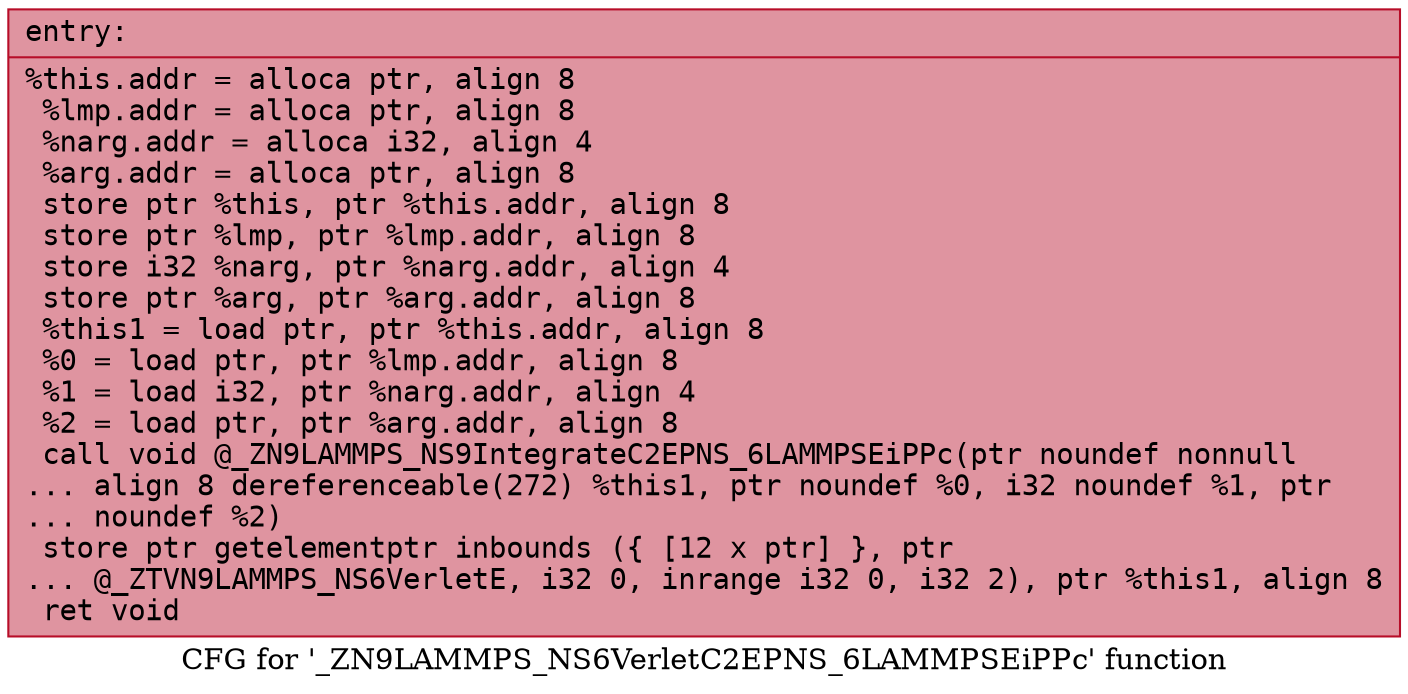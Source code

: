 digraph "CFG for '_ZN9LAMMPS_NS6VerletC2EPNS_6LAMMPSEiPPc' function" {
	label="CFG for '_ZN9LAMMPS_NS6VerletC2EPNS_6LAMMPSEiPPc' function";

	Node0x55f5612531e0 [shape=record,color="#b70d28ff", style=filled, fillcolor="#b70d2870" fontname="Courier",label="{entry:\l|  %this.addr = alloca ptr, align 8\l  %lmp.addr = alloca ptr, align 8\l  %narg.addr = alloca i32, align 4\l  %arg.addr = alloca ptr, align 8\l  store ptr %this, ptr %this.addr, align 8\l  store ptr %lmp, ptr %lmp.addr, align 8\l  store i32 %narg, ptr %narg.addr, align 4\l  store ptr %arg, ptr %arg.addr, align 8\l  %this1 = load ptr, ptr %this.addr, align 8\l  %0 = load ptr, ptr %lmp.addr, align 8\l  %1 = load i32, ptr %narg.addr, align 4\l  %2 = load ptr, ptr %arg.addr, align 8\l  call void @_ZN9LAMMPS_NS9IntegrateC2EPNS_6LAMMPSEiPPc(ptr noundef nonnull\l... align 8 dereferenceable(272) %this1, ptr noundef %0, i32 noundef %1, ptr\l... noundef %2)\l  store ptr getelementptr inbounds (\{ [12 x ptr] \}, ptr\l... @_ZTVN9LAMMPS_NS6VerletE, i32 0, inrange i32 0, i32 2), ptr %this1, align 8\l  ret void\l}"];
}
